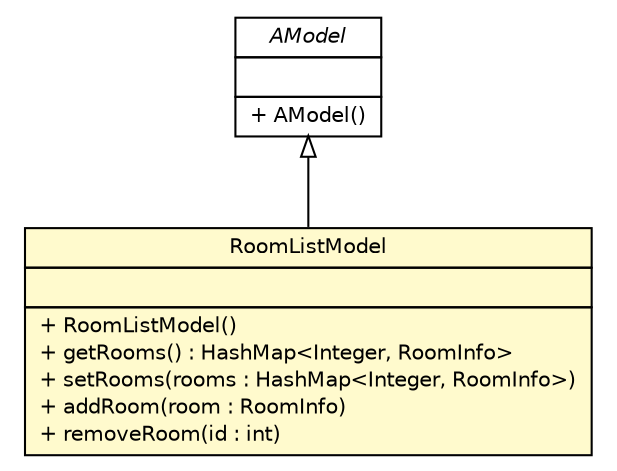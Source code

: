 #!/usr/local/bin/dot
#
# Class diagram 
# Generated by UMLGraph version R5_6 (http://www.umlgraph.org/)
#

digraph G {
	edge [fontname="Helvetica",fontsize=10,labelfontname="Helvetica",labelfontsize=10];
	node [fontname="Helvetica",fontsize=10,shape=plaintext];
	nodesep=0.25;
	ranksep=0.5;
	// Client.Model.AModel
	c2341 [label=<<table title="Client.Model.AModel" border="0" cellborder="1" cellspacing="0" cellpadding="2" port="p" href="./AModel.html">
		<tr><td><table border="0" cellspacing="0" cellpadding="1">
<tr><td align="center" balign="center"><font face="Helvetica-Oblique"> AModel </font></td></tr>
		</table></td></tr>
		<tr><td><table border="0" cellspacing="0" cellpadding="1">
<tr><td align="left" balign="left">  </td></tr>
		</table></td></tr>
		<tr><td><table border="0" cellspacing="0" cellpadding="1">
<tr><td align="left" balign="left"> + AModel() </td></tr>
		</table></td></tr>
		</table>>, URL="./AModel.html", fontname="Helvetica", fontcolor="black", fontsize=10.0];
	// Client.Model.RoomListModel
	c2344 [label=<<table title="Client.Model.RoomListModel" border="0" cellborder="1" cellspacing="0" cellpadding="2" port="p" bgcolor="lemonChiffon" href="./RoomListModel.html">
		<tr><td><table border="0" cellspacing="0" cellpadding="1">
<tr><td align="center" balign="center"> RoomListModel </td></tr>
		</table></td></tr>
		<tr><td><table border="0" cellspacing="0" cellpadding="1">
<tr><td align="left" balign="left">  </td></tr>
		</table></td></tr>
		<tr><td><table border="0" cellspacing="0" cellpadding="1">
<tr><td align="left" balign="left"> + RoomListModel() </td></tr>
<tr><td align="left" balign="left"> + getRooms() : HashMap&lt;Integer, RoomInfo&gt; </td></tr>
<tr><td align="left" balign="left"> + setRooms(rooms : HashMap&lt;Integer, RoomInfo&gt;) </td></tr>
<tr><td align="left" balign="left"> + addRoom(room : RoomInfo) </td></tr>
<tr><td align="left" balign="left"> + removeRoom(id : int) </td></tr>
		</table></td></tr>
		</table>>, URL="./RoomListModel.html", fontname="Helvetica", fontcolor="black", fontsize=10.0];
	//Client.Model.RoomListModel extends Client.Model.AModel
	c2341:p -> c2344:p [dir=back,arrowtail=empty];
}

